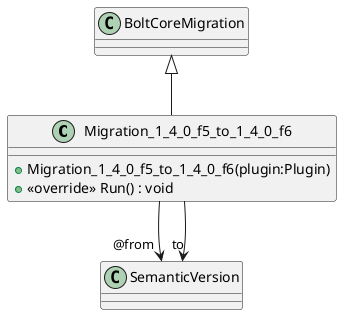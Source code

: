 @startuml
class Migration_1_4_0_f5_to_1_4_0_f6 {
    + Migration_1_4_0_f5_to_1_4_0_f6(plugin:Plugin)
    + <<override>> Run() : void
}
BoltCoreMigration <|-- Migration_1_4_0_f5_to_1_4_0_f6
Migration_1_4_0_f5_to_1_4_0_f6 --> "@from" SemanticVersion
Migration_1_4_0_f5_to_1_4_0_f6 --> "to" SemanticVersion
@enduml
